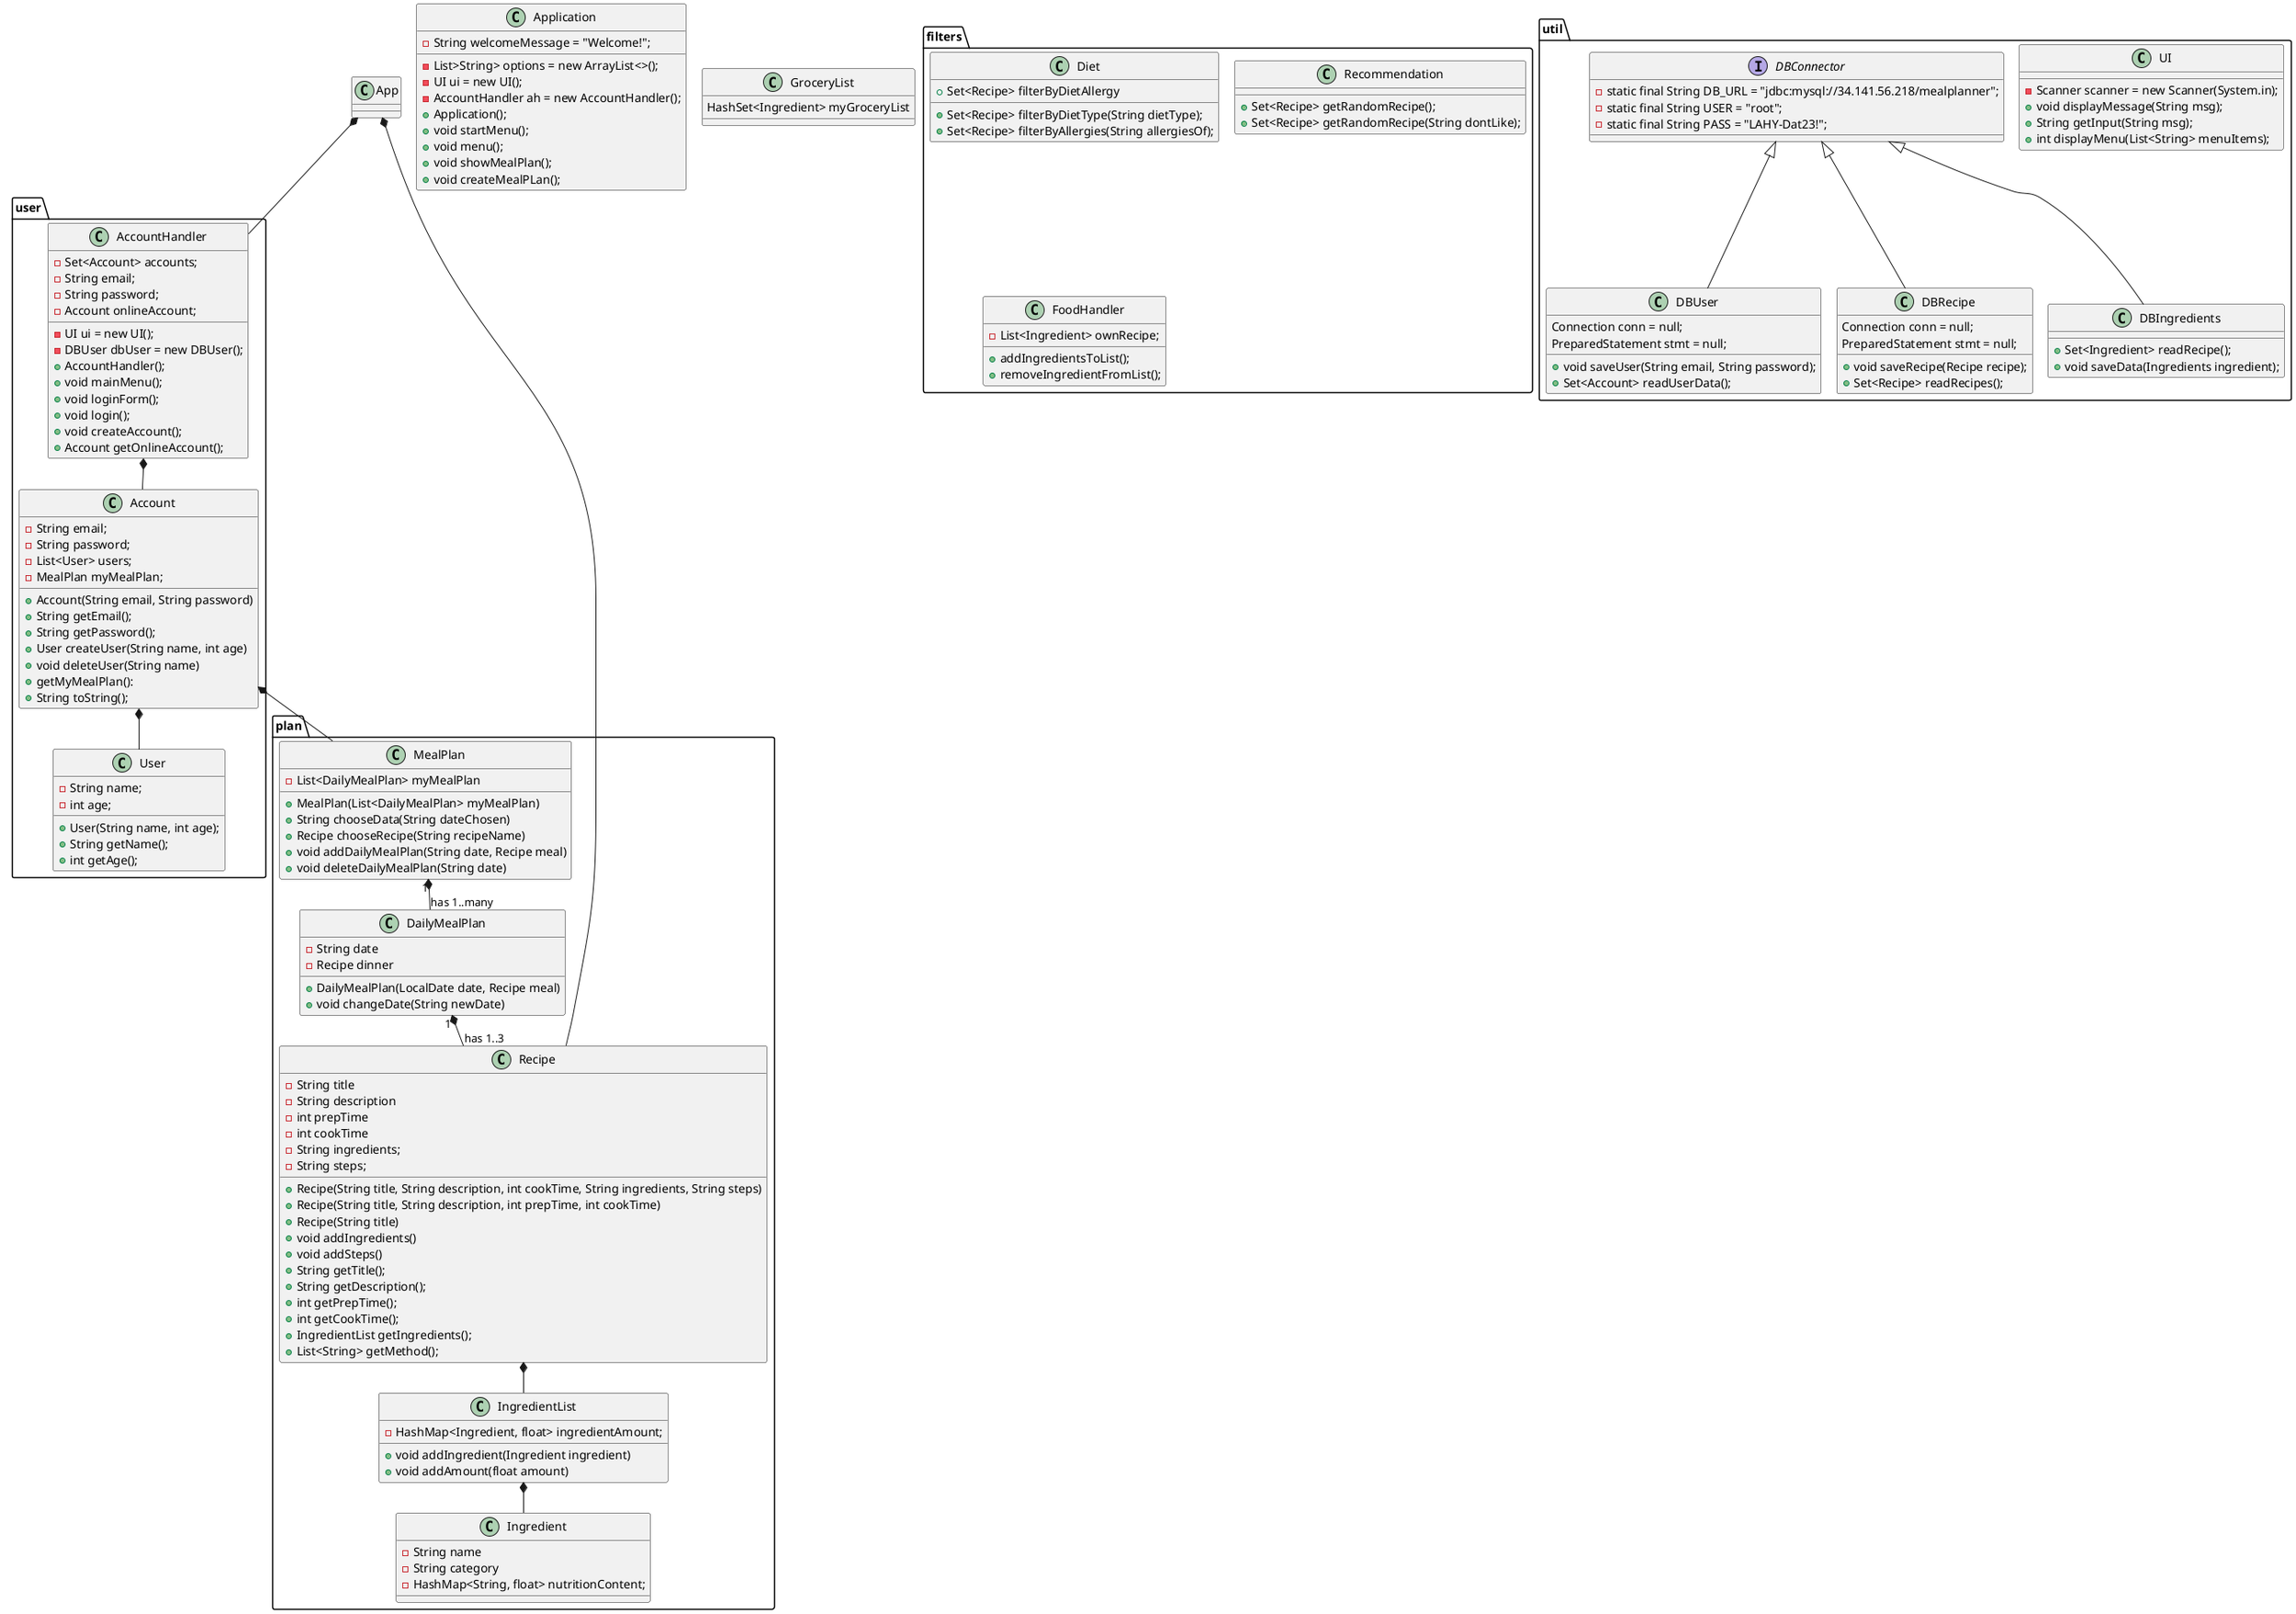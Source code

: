 @startuml
'https://plantuml.com/class-diagram
!pragma layout smetana

class App

package "user"{
class Account
class AccountHandler
class User
}

package "plan"{
class MealPlan
class DailyMealPlan
class Recipe
class IngredientList
class Ingredient
}

package "filters"{
class Diet
class Recommendation
class FoodHandler
}

package "util"{
class UI
interface DBConnector
class DBUser
class DBRecipe
class DBIngredients
}

'Label on relations
App *-- AccountHandler
App *-- Recipe
AccountHandler *-- Account
Account *-- User
Account *-- MealPlan
MealPlan "1" *-- "has 1..many" DailyMealPlan
DailyMealPlan "1" *-- "has 1..3" Recipe
Recipe *-- IngredientList
IngredientList *-- Ingredient
DBConnector <|-- DBUser
DBConnector <|-- DBRecipe
DBConnector <|-- DBIngredients

'Methods and attributes
Application : - List>String> options = new ArrayList<>();
Application : - String welcomeMessage = "Welcome!";
Application : - UI ui = new UI();
Application : - AccountHandler ah = new AccountHandler();
Application : + Application();
Application : + void startMenu();
Application : + void menu();
Application : + void showMealPlan();
Application : + void createMealPLan();


Account : - String email;
Account : - String password;
Account : - List<User> users;
Account : - MealPlan myMealPlan;
Account : + Account(String email, String password)
Account : + String getEmail();
Account : + String getPassword();
Account : + User createUser(String name, int age)
Account : + void deleteUser(String name)
Account : + getMyMealPlan():
Account : + String toString();

AccountHandler : - Set<Account> accounts;
AccountHandler : - String email;
AccountHandler : - String password;
AccountHandler : - Account onlineAccount;
AccountHandler : - UI ui = new UI();
AccountHandler : - DBUser dbUser = new DBUser();
AccountHandler : + AccountHandler();
AccountHandler : + void mainMenu();
AccountHandler : + void loginForm();
AccountHandler : + void login();
AccountHandler : + void createAccount();
AccountHandler : + Account getOnlineAccount();


User : - String name;
User : - int age;
User : + User(String name, int age);
User : + String getName();
User : + int getAge();

MealPlan : - List<DailyMealPlan> myMealPlan
MealPlan : + MealPlan(List<DailyMealPlan> myMealPlan)
MealPlan : + String chooseData(String dateChosen)
MealPlan : + Recipe chooseRecipe(String recipeName)
MealPlan : + void addDailyMealPlan(String date, Recipe meal)
MealPlan : + void deleteDailyMealPlan(String date)

DailyMealPlan : - String date
DailyMealPlan : - Recipe dinner
DailyMealPlan : + DailyMealPlan(LocalDate date, Recipe meal)
DailyMealPlan : + void changeDate(String newDate)

Recipe : - String title
Recipe : - String description
Recipe : - int prepTime
Recipe : - int cookTime
Recipe : - String ingredients;
Recipe : - String steps;
Recipe : + Recipe(String title, String description, int cookTime, String ingredients, String steps)
Recipe : + Recipe(String title, String description, int prepTime, int cookTime)
Recipe : + Recipe(String title)
Recipe : + void addIngredients()
Recipe : + void addSteps()
Recipe : + String getTitle();
Recipe : + String getDescription();
Recipe : + int getPrepTime();
Recipe : + int getCookTime();
Recipe : + IngredientList getIngredients();
Recipe : + List<String> getMethod();


IngredientList : - HashMap<Ingredient, float> ingredientAmount;
IngredientList : + void addIngredient(Ingredient ingredient)
IngredientList : + void addAmount(float amount)

Ingredient : - String name
Ingredient : - String category
Ingredient : - HashMap<String, float> nutritionContent;

GroceryList : HashSet<Ingredient> myGroceryList

UI : - Scanner scanner = new Scanner(System.in);
UI : + void displayMessage(String msg);
UI : + String getInput(String msg);
UI : + int displayMenu(List<String> menuItems);

DBConnector : - static final String DB_URL = "jdbc:mysql://34.141.56.218/mealplanner";
DBConnector : - static final String USER = "root";
DBConnector : - static final String PASS = "LAHY-Dat23!";

DBUser : Connection conn = null;
DBUser : PreparedStatement stmt = null;
DBUser : + void saveUser(String email, String password);
DBUser : + Set<Account> readUserData();

DBRecipe : Connection conn = null;
DBRecipe : PreparedStatement stmt = null;
DBRecipe : + void saveRecipe(Recipe recipe);
DBRecipe : + Set<Recipe> readRecipes();

DBIngredients : + Set<Ingredient> readRecipe();
DBIngredients : + void saveData(Ingredients ingredient);

Diet : + Set<Recipe> filterByDietType(String dietType);
Diet : + Set<Recipe> filterByAllergies(String allergiesOf);
Diet : + Set<Recipe> filterByDietAllergy

Recommendation : + Set<Recipe> getRandomRecipe();
Recommendation : + Set<Recipe> getRandomRecipe(String dontLike);

FoodHandler : - List<Ingredient> ownRecipe;
FoodHandler : + addIngredientsToList();
FoodHandler : + removeIngredientFromList();
'User *-- Grocerylist
'Recipe *-- Diet
'Recipe *-- DBConnector
'Ingredient *-- DBConnector
@enduml